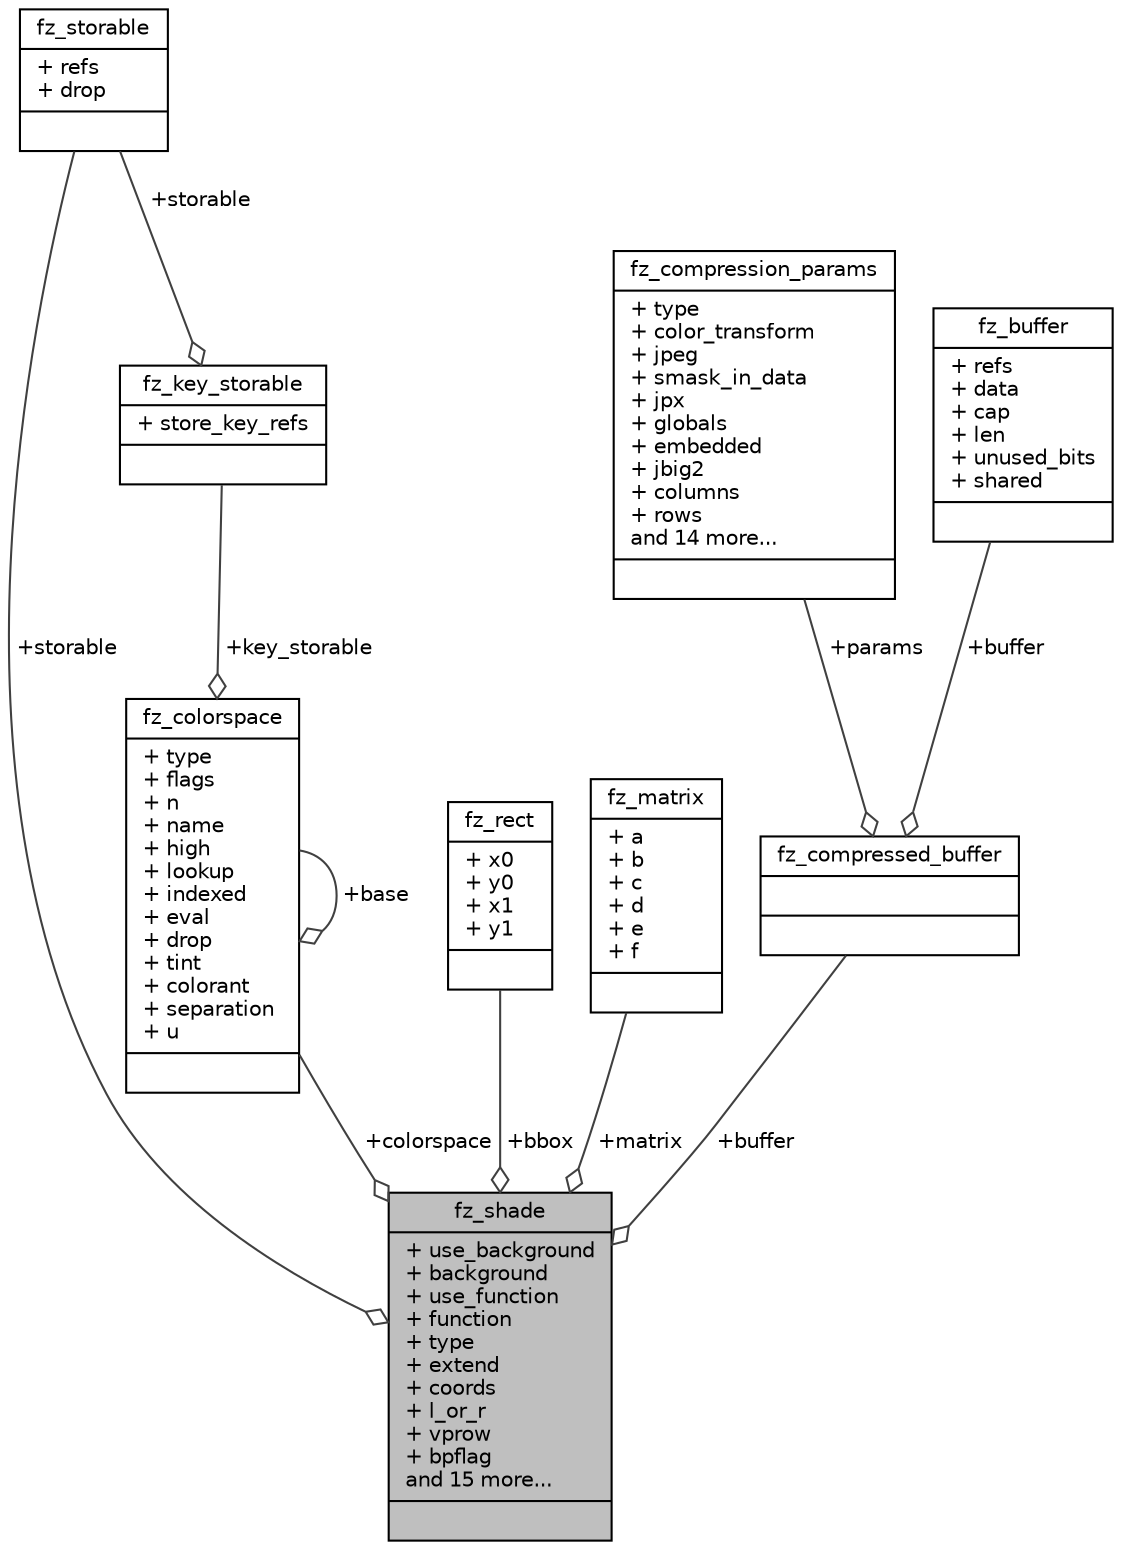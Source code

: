 digraph "fz_shade"
{
 // LATEX_PDF_SIZE
  edge [fontname="Helvetica",fontsize="10",labelfontname="Helvetica",labelfontsize="10"];
  node [fontname="Helvetica",fontsize="10",shape=record];
  Node1 [label="{fz_shade\n|+ use_background\l+ background\l+ use_function\l+ function\l+ type\l+ extend\l+ coords\l+ l_or_r\l+ vprow\l+ bpflag\land 15 more...\l|}",height=0.2,width=0.4,color="black", fillcolor="grey75", style="filled", fontcolor="black",tooltip=" "];
  Node2 -> Node1 [color="grey25",fontsize="10",style="solid",label=" +storable" ,arrowhead="odiamond",fontname="Helvetica"];
  Node2 [label="{fz_storable\n|+ refs\l+ drop\l|}",height=0.2,width=0.4,color="black", fillcolor="white", style="filled",URL="$structfz__storable.html",tooltip=" "];
  Node3 -> Node1 [color="grey25",fontsize="10",style="solid",label=" +bbox" ,arrowhead="odiamond",fontname="Helvetica"];
  Node3 [label="{fz_rect\n|+ x0\l+ y0\l+ x1\l+ y1\l|}",height=0.2,width=0.4,color="black", fillcolor="white", style="filled",URL="$structfz__rect.html",tooltip=" "];
  Node4 -> Node1 [color="grey25",fontsize="10",style="solid",label=" +colorspace" ,arrowhead="odiamond",fontname="Helvetica"];
  Node4 [label="{fz_colorspace\n|+ type\l+ flags\l+ n\l+ name\l+ high\l+ lookup\l+ indexed\l+ eval\l+ drop\l+ tint\l+ colorant\l+ separation\l+ u\l|}",height=0.2,width=0.4,color="black", fillcolor="white", style="filled",URL="$structfz__colorspace.html",tooltip=" "];
  Node5 -> Node4 [color="grey25",fontsize="10",style="solid",label=" +key_storable" ,arrowhead="odiamond",fontname="Helvetica"];
  Node5 [label="{fz_key_storable\n|+ store_key_refs\l|}",height=0.2,width=0.4,color="black", fillcolor="white", style="filled",URL="$structfz__key__storable.html",tooltip=" "];
  Node2 -> Node5 [color="grey25",fontsize="10",style="solid",label=" +storable" ,arrowhead="odiamond",fontname="Helvetica"];
  Node4 -> Node4 [color="grey25",fontsize="10",style="solid",label=" +base" ,arrowhead="odiamond",fontname="Helvetica"];
  Node6 -> Node1 [color="grey25",fontsize="10",style="solid",label=" +matrix" ,arrowhead="odiamond",fontname="Helvetica"];
  Node6 [label="{fz_matrix\n|+ a\l+ b\l+ c\l+ d\l+ e\l+ f\l|}",height=0.2,width=0.4,color="black", fillcolor="white", style="filled",URL="$structfz__matrix.html",tooltip=" "];
  Node7 -> Node1 [color="grey25",fontsize="10",style="solid",label=" +buffer" ,arrowhead="odiamond",fontname="Helvetica"];
  Node7 [label="{fz_compressed_buffer\n||}",height=0.2,width=0.4,color="black", fillcolor="white", style="filled",URL="$structfz__compressed__buffer.html",tooltip=" "];
  Node8 -> Node7 [color="grey25",fontsize="10",style="solid",label=" +params" ,arrowhead="odiamond",fontname="Helvetica"];
  Node8 [label="{fz_compression_params\n|+ type\l+ color_transform\l+ jpeg\l+ smask_in_data\l+ jpx\l+ globals\l+ embedded\l+ jbig2\l+ columns\l+ rows\land 14 more...\l|}",height=0.2,width=0.4,color="black", fillcolor="white", style="filled",URL="$structfz__compression__params.html",tooltip=" "];
  Node9 -> Node7 [color="grey25",fontsize="10",style="solid",label=" +buffer" ,arrowhead="odiamond",fontname="Helvetica"];
  Node9 [label="{fz_buffer\n|+ refs\l+ data\l+ cap\l+ len\l+ unused_bits\l+ shared\l|}",height=0.2,width=0.4,color="black", fillcolor="white", style="filled",URL="$structfz__buffer.html",tooltip=" "];
}
